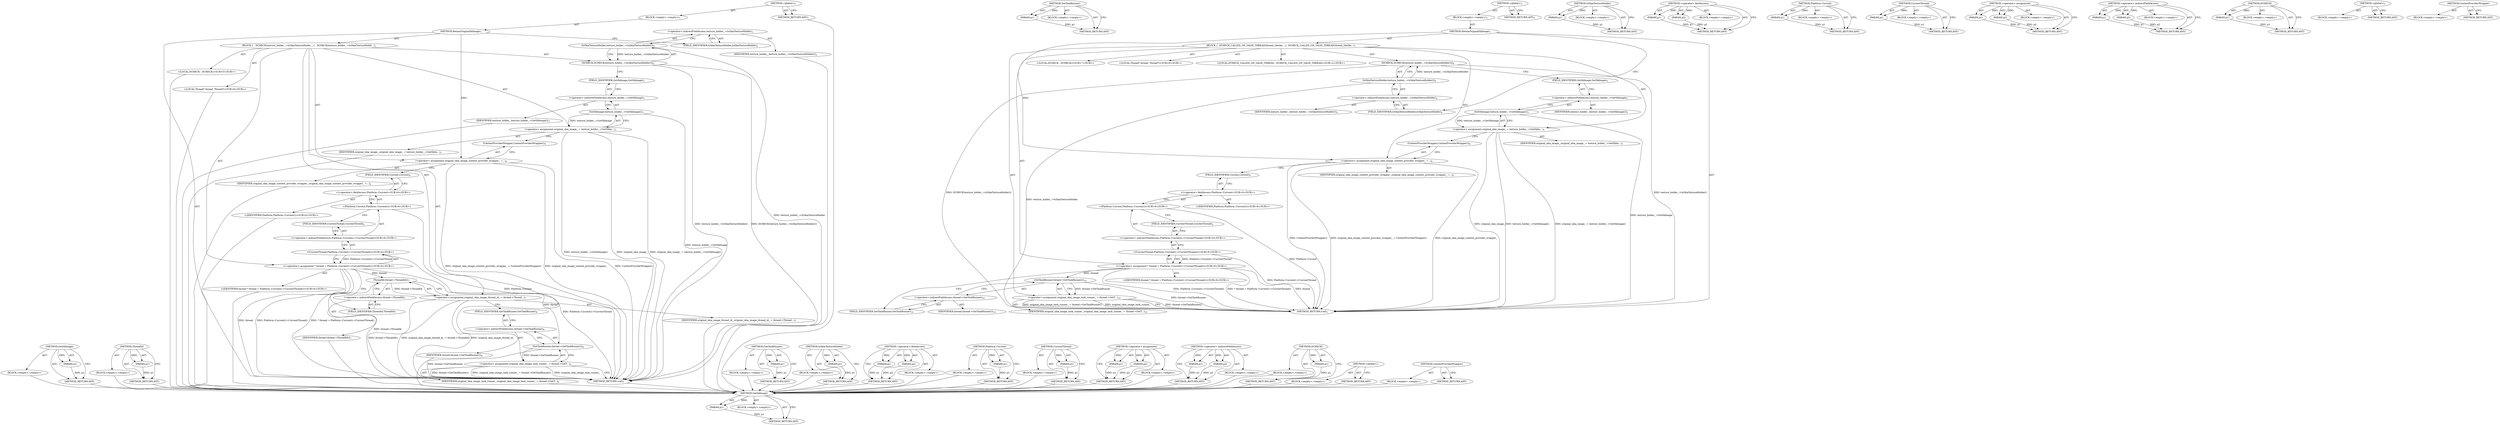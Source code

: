 digraph "ContextProviderWrapper" {
vulnerable_84 [label=<(METHOD,GetSkImage)>];
vulnerable_85 [label=<(PARAM,p1)>];
vulnerable_86 [label=<(BLOCK,&lt;empty&gt;,&lt;empty&gt;)>];
vulnerable_87 [label=<(METHOD_RETURN,ANY)>];
vulnerable_104 [label=<(METHOD,ThreadId)>];
vulnerable_105 [label=<(PARAM,p1)>];
vulnerable_106 [label=<(BLOCK,&lt;empty&gt;,&lt;empty&gt;)>];
vulnerable_107 [label=<(METHOD_RETURN,ANY)>];
vulnerable_6 [label=<(METHOD,&lt;global&gt;)<SUB>1</SUB>>];
vulnerable_7 [label=<(BLOCK,&lt;empty&gt;,&lt;empty&gt;)<SUB>1</SUB>>];
vulnerable_8 [label=<(METHOD,RetainOriginalSkImage)<SUB>1</SUB>>];
vulnerable_9 [label=<(BLOCK,{
   DCHECK(texture_holder_-&gt;IsSkiaTextureHolde...,{
   DCHECK(texture_holder_-&gt;IsSkiaTextureHolde...)<SUB>1</SUB>>];
vulnerable_10 [label=<(DCHECK,DCHECK(texture_holder_-&gt;IsSkiaTextureHolder()))<SUB>2</SUB>>];
vulnerable_11 [label=<(IsSkiaTextureHolder,texture_holder_-&gt;IsSkiaTextureHolder())<SUB>2</SUB>>];
vulnerable_12 [label=<(&lt;operator&gt;.indirectFieldAccess,texture_holder_-&gt;IsSkiaTextureHolder)<SUB>2</SUB>>];
vulnerable_13 [label=<(IDENTIFIER,texture_holder_,texture_holder_-&gt;IsSkiaTextureHolder())<SUB>2</SUB>>];
vulnerable_14 [label=<(FIELD_IDENTIFIER,IsSkiaTextureHolder,IsSkiaTextureHolder)<SUB>2</SUB>>];
vulnerable_15 [label=<(&lt;operator&gt;.assignment,original_skia_image_ = texture_holder_-&gt;GetSkIm...)<SUB>3</SUB>>];
vulnerable_16 [label=<(IDENTIFIER,original_skia_image_,original_skia_image_ = texture_holder_-&gt;GetSkIm...)<SUB>3</SUB>>];
vulnerable_17 [label=<(GetSkImage,texture_holder_-&gt;GetSkImage())<SUB>3</SUB>>];
vulnerable_18 [label=<(&lt;operator&gt;.indirectFieldAccess,texture_holder_-&gt;GetSkImage)<SUB>3</SUB>>];
vulnerable_19 [label=<(IDENTIFIER,texture_holder_,texture_holder_-&gt;GetSkImage())<SUB>3</SUB>>];
vulnerable_20 [label=<(FIELD_IDENTIFIER,GetSkImage,GetSkImage)<SUB>3</SUB>>];
vulnerable_21 [label=<(&lt;operator&gt;.assignment,original_skia_image_context_provider_wrapper_ =...)<SUB>4</SUB>>];
vulnerable_22 [label=<(IDENTIFIER,original_skia_image_context_provider_wrapper_,original_skia_image_context_provider_wrapper_ =...)<SUB>4</SUB>>];
vulnerable_23 [label=<(ContextProviderWrapper,ContextProviderWrapper())<SUB>4</SUB>>];
vulnerable_24 [label="<(LOCAL,DCHECK : DCHECK)<SUB>5</SUB>>"];
vulnerable_25 [label="<(LOCAL,Thread* thread: Thread*)<SUB>6</SUB>>"];
vulnerable_26 [label="<(&lt;operator&gt;.assignment,* thread = Platform::Current()-&gt;CurrentThread())<SUB>6</SUB>>"];
vulnerable_27 [label="<(IDENTIFIER,thread,* thread = Platform::Current()-&gt;CurrentThread())<SUB>6</SUB>>"];
vulnerable_28 [label="<(CurrentThread,Platform::Current()-&gt;CurrentThread())<SUB>6</SUB>>"];
vulnerable_29 [label="<(&lt;operator&gt;.indirectFieldAccess,Platform::Current()-&gt;CurrentThread)<SUB>6</SUB>>"];
vulnerable_30 [label="<(Platform.Current,Platform::Current())<SUB>6</SUB>>"];
vulnerable_31 [label="<(&lt;operator&gt;.fieldAccess,Platform::Current)<SUB>6</SUB>>"];
vulnerable_32 [label="<(IDENTIFIER,Platform,Platform::Current())<SUB>6</SUB>>"];
vulnerable_33 [label=<(FIELD_IDENTIFIER,Current,Current)<SUB>6</SUB>>];
vulnerable_34 [label=<(FIELD_IDENTIFIER,CurrentThread,CurrentThread)<SUB>6</SUB>>];
vulnerable_35 [label=<(&lt;operator&gt;.assignment,original_skia_image_thread_id_ = thread-&gt;Thread...)<SUB>7</SUB>>];
vulnerable_36 [label=<(IDENTIFIER,original_skia_image_thread_id_,original_skia_image_thread_id_ = thread-&gt;Thread...)<SUB>7</SUB>>];
vulnerable_37 [label=<(ThreadId,thread-&gt;ThreadId())<SUB>7</SUB>>];
vulnerable_38 [label=<(&lt;operator&gt;.indirectFieldAccess,thread-&gt;ThreadId)<SUB>7</SUB>>];
vulnerable_39 [label=<(IDENTIFIER,thread,thread-&gt;ThreadId())<SUB>7</SUB>>];
vulnerable_40 [label=<(FIELD_IDENTIFIER,ThreadId,ThreadId)<SUB>7</SUB>>];
vulnerable_41 [label=<(&lt;operator&gt;.assignment,original_skia_image_task_runner_ = thread-&gt;GetT...)<SUB>8</SUB>>];
vulnerable_42 [label=<(IDENTIFIER,original_skia_image_task_runner_,original_skia_image_task_runner_ = thread-&gt;GetT...)<SUB>8</SUB>>];
vulnerable_43 [label=<(GetTaskRunner,thread-&gt;GetTaskRunner())<SUB>8</SUB>>];
vulnerable_44 [label=<(&lt;operator&gt;.indirectFieldAccess,thread-&gt;GetTaskRunner)<SUB>8</SUB>>];
vulnerable_45 [label=<(IDENTIFIER,thread,thread-&gt;GetTaskRunner())<SUB>8</SUB>>];
vulnerable_46 [label=<(FIELD_IDENTIFIER,GetTaskRunner,GetTaskRunner)<SUB>8</SUB>>];
vulnerable_47 [label=<(METHOD_RETURN,void)<SUB>1</SUB>>];
vulnerable_49 [label=<(METHOD_RETURN,ANY)<SUB>1</SUB>>];
vulnerable_108 [label=<(METHOD,GetTaskRunner)>];
vulnerable_109 [label=<(PARAM,p1)>];
vulnerable_110 [label=<(BLOCK,&lt;empty&gt;,&lt;empty&gt;)>];
vulnerable_111 [label=<(METHOD_RETURN,ANY)>];
vulnerable_70 [label=<(METHOD,IsSkiaTextureHolder)>];
vulnerable_71 [label=<(PARAM,p1)>];
vulnerable_72 [label=<(BLOCK,&lt;empty&gt;,&lt;empty&gt;)>];
vulnerable_73 [label=<(METHOD_RETURN,ANY)>];
vulnerable_99 [label=<(METHOD,&lt;operator&gt;.fieldAccess)>];
vulnerable_100 [label=<(PARAM,p1)>];
vulnerable_101 [label=<(PARAM,p2)>];
vulnerable_102 [label=<(BLOCK,&lt;empty&gt;,&lt;empty&gt;)>];
vulnerable_103 [label=<(METHOD_RETURN,ANY)>];
vulnerable_95 [label=<(METHOD,Platform.Current)>];
vulnerable_96 [label=<(PARAM,p1)>];
vulnerable_97 [label=<(BLOCK,&lt;empty&gt;,&lt;empty&gt;)>];
vulnerable_98 [label=<(METHOD_RETURN,ANY)>];
vulnerable_91 [label=<(METHOD,CurrentThread)>];
vulnerable_92 [label=<(PARAM,p1)>];
vulnerable_93 [label=<(BLOCK,&lt;empty&gt;,&lt;empty&gt;)>];
vulnerable_94 [label=<(METHOD_RETURN,ANY)>];
vulnerable_79 [label=<(METHOD,&lt;operator&gt;.assignment)>];
vulnerable_80 [label=<(PARAM,p1)>];
vulnerable_81 [label=<(PARAM,p2)>];
vulnerable_82 [label=<(BLOCK,&lt;empty&gt;,&lt;empty&gt;)>];
vulnerable_83 [label=<(METHOD_RETURN,ANY)>];
vulnerable_74 [label=<(METHOD,&lt;operator&gt;.indirectFieldAccess)>];
vulnerable_75 [label=<(PARAM,p1)>];
vulnerable_76 [label=<(PARAM,p2)>];
vulnerable_77 [label=<(BLOCK,&lt;empty&gt;,&lt;empty&gt;)>];
vulnerable_78 [label=<(METHOD_RETURN,ANY)>];
vulnerable_66 [label=<(METHOD,DCHECK)>];
vulnerable_67 [label=<(PARAM,p1)>];
vulnerable_68 [label=<(BLOCK,&lt;empty&gt;,&lt;empty&gt;)>];
vulnerable_69 [label=<(METHOD_RETURN,ANY)>];
vulnerable_60 [label=<(METHOD,&lt;global&gt;)<SUB>1</SUB>>];
vulnerable_61 [label=<(BLOCK,&lt;empty&gt;,&lt;empty&gt;)>];
vulnerable_62 [label=<(METHOD_RETURN,ANY)>];
vulnerable_88 [label=<(METHOD,ContextProviderWrapper)>];
vulnerable_89 [label=<(BLOCK,&lt;empty&gt;,&lt;empty&gt;)>];
vulnerable_90 [label=<(METHOD_RETURN,ANY)>];
fixed_81 [label=<(METHOD,GetSkImage)>];
fixed_82 [label=<(PARAM,p1)>];
fixed_83 [label=<(BLOCK,&lt;empty&gt;,&lt;empty&gt;)>];
fixed_84 [label=<(METHOD_RETURN,ANY)>];
fixed_101 [label=<(METHOD,GetTaskRunner)>];
fixed_102 [label=<(PARAM,p1)>];
fixed_103 [label=<(BLOCK,&lt;empty&gt;,&lt;empty&gt;)>];
fixed_104 [label=<(METHOD_RETURN,ANY)>];
fixed_6 [label=<(METHOD,&lt;global&gt;)<SUB>1</SUB>>];
fixed_7 [label=<(BLOCK,&lt;empty&gt;,&lt;empty&gt;)<SUB>1</SUB>>];
fixed_8 [label=<(METHOD,RetainOriginalSkImage)<SUB>1</SUB>>];
fixed_9 [label=<(BLOCK,{
  DCHECK_CALLED_ON_VALID_THREAD(thread_checke...,{
  DCHECK_CALLED_ON_VALID_THREAD(thread_checke...)<SUB>1</SUB>>];
fixed_10 [label="<(LOCAL,DCHECK_CALLED_ON_VALID_THREAD : DCHECK_CALLED_ON_VALID_THREAD)<SUB>2</SUB>>"];
fixed_11 [label=<(DCHECK,DCHECK(texture_holder_-&gt;IsSkiaTextureHolder()))<SUB>4</SUB>>];
fixed_12 [label=<(IsSkiaTextureHolder,texture_holder_-&gt;IsSkiaTextureHolder())<SUB>4</SUB>>];
fixed_13 [label=<(&lt;operator&gt;.indirectFieldAccess,texture_holder_-&gt;IsSkiaTextureHolder)<SUB>4</SUB>>];
fixed_14 [label=<(IDENTIFIER,texture_holder_,texture_holder_-&gt;IsSkiaTextureHolder())<SUB>4</SUB>>];
fixed_15 [label=<(FIELD_IDENTIFIER,IsSkiaTextureHolder,IsSkiaTextureHolder)<SUB>4</SUB>>];
fixed_16 [label=<(&lt;operator&gt;.assignment,original_skia_image_ = texture_holder_-&gt;GetSkIm...)<SUB>5</SUB>>];
fixed_17 [label=<(IDENTIFIER,original_skia_image_,original_skia_image_ = texture_holder_-&gt;GetSkIm...)<SUB>5</SUB>>];
fixed_18 [label=<(GetSkImage,texture_holder_-&gt;GetSkImage())<SUB>5</SUB>>];
fixed_19 [label=<(&lt;operator&gt;.indirectFieldAccess,texture_holder_-&gt;GetSkImage)<SUB>5</SUB>>];
fixed_20 [label=<(IDENTIFIER,texture_holder_,texture_holder_-&gt;GetSkImage())<SUB>5</SUB>>];
fixed_21 [label=<(FIELD_IDENTIFIER,GetSkImage,GetSkImage)<SUB>5</SUB>>];
fixed_22 [label=<(&lt;operator&gt;.assignment,original_skia_image_context_provider_wrapper_ =...)<SUB>6</SUB>>];
fixed_23 [label=<(IDENTIFIER,original_skia_image_context_provider_wrapper_,original_skia_image_context_provider_wrapper_ =...)<SUB>6</SUB>>];
fixed_24 [label=<(ContextProviderWrapper,ContextProviderWrapper())<SUB>6</SUB>>];
fixed_25 [label="<(LOCAL,DCHECK : DCHECK)<SUB>7</SUB>>"];
fixed_26 [label="<(LOCAL,Thread* thread: Thread*)<SUB>9</SUB>>"];
fixed_27 [label="<(&lt;operator&gt;.assignment,* thread = Platform::Current()-&gt;CurrentThread())<SUB>9</SUB>>"];
fixed_28 [label="<(IDENTIFIER,thread,* thread = Platform::Current()-&gt;CurrentThread())<SUB>9</SUB>>"];
fixed_29 [label="<(CurrentThread,Platform::Current()-&gt;CurrentThread())<SUB>9</SUB>>"];
fixed_30 [label="<(&lt;operator&gt;.indirectFieldAccess,Platform::Current()-&gt;CurrentThread)<SUB>9</SUB>>"];
fixed_31 [label="<(Platform.Current,Platform::Current())<SUB>9</SUB>>"];
fixed_32 [label="<(&lt;operator&gt;.fieldAccess,Platform::Current)<SUB>9</SUB>>"];
fixed_33 [label="<(IDENTIFIER,Platform,Platform::Current())<SUB>9</SUB>>"];
fixed_34 [label=<(FIELD_IDENTIFIER,Current,Current)<SUB>9</SUB>>];
fixed_35 [label=<(FIELD_IDENTIFIER,CurrentThread,CurrentThread)<SUB>9</SUB>>];
fixed_36 [label=<(&lt;operator&gt;.assignment,original_skia_image_task_runner_ = thread-&gt;GetT...)<SUB>10</SUB>>];
fixed_37 [label=<(IDENTIFIER,original_skia_image_task_runner_,original_skia_image_task_runner_ = thread-&gt;GetT...)<SUB>10</SUB>>];
fixed_38 [label=<(GetTaskRunner,thread-&gt;GetTaskRunner())<SUB>10</SUB>>];
fixed_39 [label=<(&lt;operator&gt;.indirectFieldAccess,thread-&gt;GetTaskRunner)<SUB>10</SUB>>];
fixed_40 [label=<(IDENTIFIER,thread,thread-&gt;GetTaskRunner())<SUB>10</SUB>>];
fixed_41 [label=<(FIELD_IDENTIFIER,GetTaskRunner,GetTaskRunner)<SUB>10</SUB>>];
fixed_42 [label=<(METHOD_RETURN,void)<SUB>1</SUB>>];
fixed_44 [label=<(METHOD_RETURN,ANY)<SUB>1</SUB>>];
fixed_67 [label=<(METHOD,IsSkiaTextureHolder)>];
fixed_68 [label=<(PARAM,p1)>];
fixed_69 [label=<(BLOCK,&lt;empty&gt;,&lt;empty&gt;)>];
fixed_70 [label=<(METHOD_RETURN,ANY)>];
fixed_96 [label=<(METHOD,&lt;operator&gt;.fieldAccess)>];
fixed_97 [label=<(PARAM,p1)>];
fixed_98 [label=<(PARAM,p2)>];
fixed_99 [label=<(BLOCK,&lt;empty&gt;,&lt;empty&gt;)>];
fixed_100 [label=<(METHOD_RETURN,ANY)>];
fixed_92 [label=<(METHOD,Platform.Current)>];
fixed_93 [label=<(PARAM,p1)>];
fixed_94 [label=<(BLOCK,&lt;empty&gt;,&lt;empty&gt;)>];
fixed_95 [label=<(METHOD_RETURN,ANY)>];
fixed_88 [label=<(METHOD,CurrentThread)>];
fixed_89 [label=<(PARAM,p1)>];
fixed_90 [label=<(BLOCK,&lt;empty&gt;,&lt;empty&gt;)>];
fixed_91 [label=<(METHOD_RETURN,ANY)>];
fixed_76 [label=<(METHOD,&lt;operator&gt;.assignment)>];
fixed_77 [label=<(PARAM,p1)>];
fixed_78 [label=<(PARAM,p2)>];
fixed_79 [label=<(BLOCK,&lt;empty&gt;,&lt;empty&gt;)>];
fixed_80 [label=<(METHOD_RETURN,ANY)>];
fixed_71 [label=<(METHOD,&lt;operator&gt;.indirectFieldAccess)>];
fixed_72 [label=<(PARAM,p1)>];
fixed_73 [label=<(PARAM,p2)>];
fixed_74 [label=<(BLOCK,&lt;empty&gt;,&lt;empty&gt;)>];
fixed_75 [label=<(METHOD_RETURN,ANY)>];
fixed_63 [label=<(METHOD,DCHECK)>];
fixed_64 [label=<(PARAM,p1)>];
fixed_65 [label=<(BLOCK,&lt;empty&gt;,&lt;empty&gt;)>];
fixed_66 [label=<(METHOD_RETURN,ANY)>];
fixed_57 [label=<(METHOD,&lt;global&gt;)<SUB>1</SUB>>];
fixed_58 [label=<(BLOCK,&lt;empty&gt;,&lt;empty&gt;)>];
fixed_59 [label=<(METHOD_RETURN,ANY)>];
fixed_85 [label=<(METHOD,ContextProviderWrapper)>];
fixed_86 [label=<(BLOCK,&lt;empty&gt;,&lt;empty&gt;)>];
fixed_87 [label=<(METHOD_RETURN,ANY)>];
vulnerable_84 -> vulnerable_85  [key=0, label="AST: "];
vulnerable_84 -> vulnerable_85  [key=1, label="DDG: "];
vulnerable_84 -> vulnerable_86  [key=0, label="AST: "];
vulnerable_84 -> vulnerable_87  [key=0, label="AST: "];
vulnerable_84 -> vulnerable_87  [key=1, label="CFG: "];
vulnerable_85 -> vulnerable_87  [key=0, label="DDG: p1"];
vulnerable_86 -> fixed_81  [key=0];
vulnerable_87 -> fixed_81  [key=0];
vulnerable_104 -> vulnerable_105  [key=0, label="AST: "];
vulnerable_104 -> vulnerable_105  [key=1, label="DDG: "];
vulnerable_104 -> vulnerable_106  [key=0, label="AST: "];
vulnerable_104 -> vulnerable_107  [key=0, label="AST: "];
vulnerable_104 -> vulnerable_107  [key=1, label="CFG: "];
vulnerable_105 -> vulnerable_107  [key=0, label="DDG: p1"];
vulnerable_106 -> fixed_81  [key=0];
vulnerable_107 -> fixed_81  [key=0];
vulnerable_6 -> vulnerable_7  [key=0, label="AST: "];
vulnerable_6 -> vulnerable_49  [key=0, label="AST: "];
vulnerable_6 -> vulnerable_49  [key=1, label="CFG: "];
vulnerable_7 -> vulnerable_8  [key=0, label="AST: "];
vulnerable_8 -> vulnerable_9  [key=0, label="AST: "];
vulnerable_8 -> vulnerable_47  [key=0, label="AST: "];
vulnerable_8 -> vulnerable_14  [key=0, label="CFG: "];
vulnerable_8 -> vulnerable_21  [key=0, label="DDG: "];
vulnerable_9 -> vulnerable_10  [key=0, label="AST: "];
vulnerable_9 -> vulnerable_15  [key=0, label="AST: "];
vulnerable_9 -> vulnerable_21  [key=0, label="AST: "];
vulnerable_9 -> vulnerable_24  [key=0, label="AST: "];
vulnerable_9 -> vulnerable_25  [key=0, label="AST: "];
vulnerable_9 -> vulnerable_26  [key=0, label="AST: "];
vulnerable_9 -> vulnerable_35  [key=0, label="AST: "];
vulnerable_9 -> vulnerable_41  [key=0, label="AST: "];
vulnerable_10 -> vulnerable_11  [key=0, label="AST: "];
vulnerable_10 -> vulnerable_20  [key=0, label="CFG: "];
vulnerable_10 -> vulnerable_47  [key=0, label="DDG: texture_holder_-&gt;IsSkiaTextureHolder()"];
vulnerable_10 -> vulnerable_47  [key=1, label="DDG: DCHECK(texture_holder_-&gt;IsSkiaTextureHolder())"];
vulnerable_11 -> vulnerable_12  [key=0, label="AST: "];
vulnerable_11 -> vulnerable_10  [key=0, label="CFG: "];
vulnerable_11 -> vulnerable_10  [key=1, label="DDG: texture_holder_-&gt;IsSkiaTextureHolder"];
vulnerable_11 -> vulnerable_47  [key=0, label="DDG: texture_holder_-&gt;IsSkiaTextureHolder"];
vulnerable_12 -> vulnerable_13  [key=0, label="AST: "];
vulnerable_12 -> vulnerable_14  [key=0, label="AST: "];
vulnerable_12 -> vulnerable_11  [key=0, label="CFG: "];
vulnerable_13 -> fixed_81  [key=0];
vulnerable_14 -> vulnerable_12  [key=0, label="CFG: "];
vulnerable_15 -> vulnerable_16  [key=0, label="AST: "];
vulnerable_15 -> vulnerable_17  [key=0, label="AST: "];
vulnerable_15 -> vulnerable_23  [key=0, label="CFG: "];
vulnerable_15 -> vulnerable_47  [key=0, label="DDG: texture_holder_-&gt;GetSkImage()"];
vulnerable_15 -> vulnerable_47  [key=1, label="DDG: original_skia_image_ = texture_holder_-&gt;GetSkImage()"];
vulnerable_15 -> vulnerable_47  [key=2, label="DDG: original_skia_image_"];
vulnerable_16 -> fixed_81  [key=0];
vulnerable_17 -> vulnerable_18  [key=0, label="AST: "];
vulnerable_17 -> vulnerable_15  [key=0, label="CFG: "];
vulnerable_17 -> vulnerable_15  [key=1, label="DDG: texture_holder_-&gt;GetSkImage"];
vulnerable_17 -> vulnerable_47  [key=0, label="DDG: texture_holder_-&gt;GetSkImage"];
vulnerable_18 -> vulnerable_19  [key=0, label="AST: "];
vulnerable_18 -> vulnerable_20  [key=0, label="AST: "];
vulnerable_18 -> vulnerable_17  [key=0, label="CFG: "];
vulnerable_19 -> fixed_81  [key=0];
vulnerable_20 -> vulnerable_18  [key=0, label="CFG: "];
vulnerable_21 -> vulnerable_22  [key=0, label="AST: "];
vulnerable_21 -> vulnerable_23  [key=0, label="AST: "];
vulnerable_21 -> vulnerable_33  [key=0, label="CFG: "];
vulnerable_21 -> vulnerable_47  [key=0, label="DDG: ContextProviderWrapper()"];
vulnerable_21 -> vulnerable_47  [key=1, label="DDG: original_skia_image_context_provider_wrapper_ = ContextProviderWrapper()"];
vulnerable_21 -> vulnerable_47  [key=2, label="DDG: original_skia_image_context_provider_wrapper_"];
vulnerable_22 -> fixed_81  [key=0];
vulnerable_23 -> vulnerable_21  [key=0, label="CFG: "];
vulnerable_24 -> fixed_81  [key=0];
vulnerable_25 -> fixed_81  [key=0];
vulnerable_26 -> vulnerable_27  [key=0, label="AST: "];
vulnerable_26 -> vulnerable_28  [key=0, label="AST: "];
vulnerable_26 -> vulnerable_40  [key=0, label="CFG: "];
vulnerable_26 -> vulnerable_47  [key=0, label="DDG: thread"];
vulnerable_26 -> vulnerable_47  [key=1, label="DDG: Platform::Current()-&gt;CurrentThread()"];
vulnerable_26 -> vulnerable_47  [key=2, label="DDG: * thread = Platform::Current()-&gt;CurrentThread()"];
vulnerable_26 -> vulnerable_37  [key=0, label="DDG: thread"];
vulnerable_26 -> vulnerable_43  [key=0, label="DDG: thread"];
vulnerable_27 -> fixed_81  [key=0];
vulnerable_28 -> vulnerable_29  [key=0, label="AST: "];
vulnerable_28 -> vulnerable_26  [key=0, label="CFG: "];
vulnerable_28 -> vulnerable_26  [key=1, label="DDG: Platform::Current()-&gt;CurrentThread"];
vulnerable_28 -> vulnerable_47  [key=0, label="DDG: Platform::Current()-&gt;CurrentThread"];
vulnerable_29 -> vulnerable_30  [key=0, label="AST: "];
vulnerable_29 -> vulnerable_34  [key=0, label="AST: "];
vulnerable_29 -> vulnerable_28  [key=0, label="CFG: "];
vulnerable_30 -> vulnerable_31  [key=0, label="AST: "];
vulnerable_30 -> vulnerable_34  [key=0, label="CFG: "];
vulnerable_30 -> vulnerable_47  [key=0, label="DDG: Platform::Current"];
vulnerable_31 -> vulnerable_32  [key=0, label="AST: "];
vulnerable_31 -> vulnerable_33  [key=0, label="AST: "];
vulnerable_31 -> vulnerable_30  [key=0, label="CFG: "];
vulnerable_32 -> fixed_81  [key=0];
vulnerable_33 -> vulnerable_31  [key=0, label="CFG: "];
vulnerable_34 -> vulnerable_29  [key=0, label="CFG: "];
vulnerable_35 -> vulnerable_36  [key=0, label="AST: "];
vulnerable_35 -> vulnerable_37  [key=0, label="AST: "];
vulnerable_35 -> vulnerable_46  [key=0, label="CFG: "];
vulnerable_35 -> vulnerable_47  [key=0, label="DDG: thread-&gt;ThreadId()"];
vulnerable_35 -> vulnerable_47  [key=1, label="DDG: original_skia_image_thread_id_ = thread-&gt;ThreadId()"];
vulnerable_35 -> vulnerable_47  [key=2, label="DDG: original_skia_image_thread_id_"];
vulnerable_36 -> fixed_81  [key=0];
vulnerable_37 -> vulnerable_38  [key=0, label="AST: "];
vulnerable_37 -> vulnerable_35  [key=0, label="CFG: "];
vulnerable_37 -> vulnerable_35  [key=1, label="DDG: thread-&gt;ThreadId"];
vulnerable_37 -> vulnerable_47  [key=0, label="DDG: thread-&gt;ThreadId"];
vulnerable_38 -> vulnerable_39  [key=0, label="AST: "];
vulnerable_38 -> vulnerable_40  [key=0, label="AST: "];
vulnerable_38 -> vulnerable_37  [key=0, label="CFG: "];
vulnerable_39 -> fixed_81  [key=0];
vulnerable_40 -> vulnerable_38  [key=0, label="CFG: "];
vulnerable_41 -> vulnerable_42  [key=0, label="AST: "];
vulnerable_41 -> vulnerable_43  [key=0, label="AST: "];
vulnerable_41 -> vulnerable_47  [key=0, label="CFG: "];
vulnerable_41 -> vulnerable_47  [key=1, label="DDG: thread-&gt;GetTaskRunner()"];
vulnerable_41 -> vulnerable_47  [key=2, label="DDG: original_skia_image_task_runner_ = thread-&gt;GetTaskRunner()"];
vulnerable_41 -> vulnerable_47  [key=3, label="DDG: original_skia_image_task_runner_"];
vulnerable_42 -> fixed_81  [key=0];
vulnerable_43 -> vulnerable_44  [key=0, label="AST: "];
vulnerable_43 -> vulnerable_41  [key=0, label="CFG: "];
vulnerable_43 -> vulnerable_41  [key=1, label="DDG: thread-&gt;GetTaskRunner"];
vulnerable_43 -> vulnerable_47  [key=0, label="DDG: thread-&gt;GetTaskRunner"];
vulnerable_44 -> vulnerable_45  [key=0, label="AST: "];
vulnerable_44 -> vulnerable_46  [key=0, label="AST: "];
vulnerable_44 -> vulnerable_43  [key=0, label="CFG: "];
vulnerable_45 -> fixed_81  [key=0];
vulnerable_46 -> vulnerable_44  [key=0, label="CFG: "];
vulnerable_47 -> fixed_81  [key=0];
vulnerable_49 -> fixed_81  [key=0];
vulnerable_108 -> vulnerable_109  [key=0, label="AST: "];
vulnerable_108 -> vulnerable_109  [key=1, label="DDG: "];
vulnerable_108 -> vulnerable_110  [key=0, label="AST: "];
vulnerable_108 -> vulnerable_111  [key=0, label="AST: "];
vulnerable_108 -> vulnerable_111  [key=1, label="CFG: "];
vulnerable_109 -> vulnerable_111  [key=0, label="DDG: p1"];
vulnerable_110 -> fixed_81  [key=0];
vulnerable_111 -> fixed_81  [key=0];
vulnerable_70 -> vulnerable_71  [key=0, label="AST: "];
vulnerable_70 -> vulnerable_71  [key=1, label="DDG: "];
vulnerable_70 -> vulnerable_72  [key=0, label="AST: "];
vulnerable_70 -> vulnerable_73  [key=0, label="AST: "];
vulnerable_70 -> vulnerable_73  [key=1, label="CFG: "];
vulnerable_71 -> vulnerable_73  [key=0, label="DDG: p1"];
vulnerable_72 -> fixed_81  [key=0];
vulnerable_73 -> fixed_81  [key=0];
vulnerable_99 -> vulnerable_100  [key=0, label="AST: "];
vulnerable_99 -> vulnerable_100  [key=1, label="DDG: "];
vulnerable_99 -> vulnerable_102  [key=0, label="AST: "];
vulnerable_99 -> vulnerable_101  [key=0, label="AST: "];
vulnerable_99 -> vulnerable_101  [key=1, label="DDG: "];
vulnerable_99 -> vulnerable_103  [key=0, label="AST: "];
vulnerable_99 -> vulnerable_103  [key=1, label="CFG: "];
vulnerable_100 -> vulnerable_103  [key=0, label="DDG: p1"];
vulnerable_101 -> vulnerable_103  [key=0, label="DDG: p2"];
vulnerable_102 -> fixed_81  [key=0];
vulnerable_103 -> fixed_81  [key=0];
vulnerable_95 -> vulnerable_96  [key=0, label="AST: "];
vulnerable_95 -> vulnerable_96  [key=1, label="DDG: "];
vulnerable_95 -> vulnerable_97  [key=0, label="AST: "];
vulnerable_95 -> vulnerable_98  [key=0, label="AST: "];
vulnerable_95 -> vulnerable_98  [key=1, label="CFG: "];
vulnerable_96 -> vulnerable_98  [key=0, label="DDG: p1"];
vulnerable_97 -> fixed_81  [key=0];
vulnerable_98 -> fixed_81  [key=0];
vulnerable_91 -> vulnerable_92  [key=0, label="AST: "];
vulnerable_91 -> vulnerable_92  [key=1, label="DDG: "];
vulnerable_91 -> vulnerable_93  [key=0, label="AST: "];
vulnerable_91 -> vulnerable_94  [key=0, label="AST: "];
vulnerable_91 -> vulnerable_94  [key=1, label="CFG: "];
vulnerable_92 -> vulnerable_94  [key=0, label="DDG: p1"];
vulnerable_93 -> fixed_81  [key=0];
vulnerable_94 -> fixed_81  [key=0];
vulnerable_79 -> vulnerable_80  [key=0, label="AST: "];
vulnerable_79 -> vulnerable_80  [key=1, label="DDG: "];
vulnerable_79 -> vulnerable_82  [key=0, label="AST: "];
vulnerable_79 -> vulnerable_81  [key=0, label="AST: "];
vulnerable_79 -> vulnerable_81  [key=1, label="DDG: "];
vulnerable_79 -> vulnerable_83  [key=0, label="AST: "];
vulnerable_79 -> vulnerable_83  [key=1, label="CFG: "];
vulnerable_80 -> vulnerable_83  [key=0, label="DDG: p1"];
vulnerable_81 -> vulnerable_83  [key=0, label="DDG: p2"];
vulnerable_82 -> fixed_81  [key=0];
vulnerable_83 -> fixed_81  [key=0];
vulnerable_74 -> vulnerable_75  [key=0, label="AST: "];
vulnerable_74 -> vulnerable_75  [key=1, label="DDG: "];
vulnerable_74 -> vulnerable_77  [key=0, label="AST: "];
vulnerable_74 -> vulnerable_76  [key=0, label="AST: "];
vulnerable_74 -> vulnerable_76  [key=1, label="DDG: "];
vulnerable_74 -> vulnerable_78  [key=0, label="AST: "];
vulnerable_74 -> vulnerable_78  [key=1, label="CFG: "];
vulnerable_75 -> vulnerable_78  [key=0, label="DDG: p1"];
vulnerable_76 -> vulnerable_78  [key=0, label="DDG: p2"];
vulnerable_77 -> fixed_81  [key=0];
vulnerable_78 -> fixed_81  [key=0];
vulnerable_66 -> vulnerable_67  [key=0, label="AST: "];
vulnerable_66 -> vulnerable_67  [key=1, label="DDG: "];
vulnerable_66 -> vulnerable_68  [key=0, label="AST: "];
vulnerable_66 -> vulnerable_69  [key=0, label="AST: "];
vulnerable_66 -> vulnerable_69  [key=1, label="CFG: "];
vulnerable_67 -> vulnerable_69  [key=0, label="DDG: p1"];
vulnerable_68 -> fixed_81  [key=0];
vulnerable_69 -> fixed_81  [key=0];
vulnerable_60 -> vulnerable_61  [key=0, label="AST: "];
vulnerable_60 -> vulnerable_62  [key=0, label="AST: "];
vulnerable_60 -> vulnerable_62  [key=1, label="CFG: "];
vulnerable_61 -> fixed_81  [key=0];
vulnerable_62 -> fixed_81  [key=0];
vulnerable_88 -> vulnerable_89  [key=0, label="AST: "];
vulnerable_88 -> vulnerable_90  [key=0, label="AST: "];
vulnerable_88 -> vulnerable_90  [key=1, label="CFG: "];
vulnerable_89 -> fixed_81  [key=0];
vulnerable_90 -> fixed_81  [key=0];
fixed_81 -> fixed_82  [key=0, label="AST: "];
fixed_81 -> fixed_82  [key=1, label="DDG: "];
fixed_81 -> fixed_83  [key=0, label="AST: "];
fixed_81 -> fixed_84  [key=0, label="AST: "];
fixed_81 -> fixed_84  [key=1, label="CFG: "];
fixed_82 -> fixed_84  [key=0, label="DDG: p1"];
fixed_101 -> fixed_102  [key=0, label="AST: "];
fixed_101 -> fixed_102  [key=1, label="DDG: "];
fixed_101 -> fixed_103  [key=0, label="AST: "];
fixed_101 -> fixed_104  [key=0, label="AST: "];
fixed_101 -> fixed_104  [key=1, label="CFG: "];
fixed_102 -> fixed_104  [key=0, label="DDG: p1"];
fixed_6 -> fixed_7  [key=0, label="AST: "];
fixed_6 -> fixed_44  [key=0, label="AST: "];
fixed_6 -> fixed_44  [key=1, label="CFG: "];
fixed_7 -> fixed_8  [key=0, label="AST: "];
fixed_8 -> fixed_9  [key=0, label="AST: "];
fixed_8 -> fixed_42  [key=0, label="AST: "];
fixed_8 -> fixed_15  [key=0, label="CFG: "];
fixed_8 -> fixed_22  [key=0, label="DDG: "];
fixed_9 -> fixed_10  [key=0, label="AST: "];
fixed_9 -> fixed_11  [key=0, label="AST: "];
fixed_9 -> fixed_16  [key=0, label="AST: "];
fixed_9 -> fixed_22  [key=0, label="AST: "];
fixed_9 -> fixed_25  [key=0, label="AST: "];
fixed_9 -> fixed_26  [key=0, label="AST: "];
fixed_9 -> fixed_27  [key=0, label="AST: "];
fixed_9 -> fixed_36  [key=0, label="AST: "];
fixed_11 -> fixed_12  [key=0, label="AST: "];
fixed_11 -> fixed_21  [key=0, label="CFG: "];
fixed_11 -> fixed_42  [key=0, label="DDG: texture_holder_-&gt;IsSkiaTextureHolder()"];
fixed_11 -> fixed_42  [key=1, label="DDG: DCHECK(texture_holder_-&gt;IsSkiaTextureHolder())"];
fixed_12 -> fixed_13  [key=0, label="AST: "];
fixed_12 -> fixed_11  [key=0, label="CFG: "];
fixed_12 -> fixed_11  [key=1, label="DDG: texture_holder_-&gt;IsSkiaTextureHolder"];
fixed_12 -> fixed_42  [key=0, label="DDG: texture_holder_-&gt;IsSkiaTextureHolder"];
fixed_13 -> fixed_14  [key=0, label="AST: "];
fixed_13 -> fixed_15  [key=0, label="AST: "];
fixed_13 -> fixed_12  [key=0, label="CFG: "];
fixed_15 -> fixed_13  [key=0, label="CFG: "];
fixed_16 -> fixed_17  [key=0, label="AST: "];
fixed_16 -> fixed_18  [key=0, label="AST: "];
fixed_16 -> fixed_24  [key=0, label="CFG: "];
fixed_16 -> fixed_42  [key=0, label="DDG: texture_holder_-&gt;GetSkImage()"];
fixed_16 -> fixed_42  [key=1, label="DDG: original_skia_image_ = texture_holder_-&gt;GetSkImage()"];
fixed_16 -> fixed_42  [key=2, label="DDG: original_skia_image_"];
fixed_18 -> fixed_19  [key=0, label="AST: "];
fixed_18 -> fixed_16  [key=0, label="CFG: "];
fixed_18 -> fixed_16  [key=1, label="DDG: texture_holder_-&gt;GetSkImage"];
fixed_18 -> fixed_42  [key=0, label="DDG: texture_holder_-&gt;GetSkImage"];
fixed_19 -> fixed_20  [key=0, label="AST: "];
fixed_19 -> fixed_21  [key=0, label="AST: "];
fixed_19 -> fixed_18  [key=0, label="CFG: "];
fixed_21 -> fixed_19  [key=0, label="CFG: "];
fixed_22 -> fixed_23  [key=0, label="AST: "];
fixed_22 -> fixed_24  [key=0, label="AST: "];
fixed_22 -> fixed_34  [key=0, label="CFG: "];
fixed_22 -> fixed_42  [key=0, label="DDG: ContextProviderWrapper()"];
fixed_22 -> fixed_42  [key=1, label="DDG: original_skia_image_context_provider_wrapper_ = ContextProviderWrapper()"];
fixed_22 -> fixed_42  [key=2, label="DDG: original_skia_image_context_provider_wrapper_"];
fixed_24 -> fixed_22  [key=0, label="CFG: "];
fixed_27 -> fixed_28  [key=0, label="AST: "];
fixed_27 -> fixed_29  [key=0, label="AST: "];
fixed_27 -> fixed_41  [key=0, label="CFG: "];
fixed_27 -> fixed_42  [key=0, label="DDG: thread"];
fixed_27 -> fixed_42  [key=1, label="DDG: Platform::Current()-&gt;CurrentThread()"];
fixed_27 -> fixed_42  [key=2, label="DDG: * thread = Platform::Current()-&gt;CurrentThread()"];
fixed_27 -> fixed_38  [key=0, label="DDG: thread"];
fixed_29 -> fixed_30  [key=0, label="AST: "];
fixed_29 -> fixed_27  [key=0, label="CFG: "];
fixed_29 -> fixed_27  [key=1, label="DDG: Platform::Current()-&gt;CurrentThread"];
fixed_29 -> fixed_42  [key=0, label="DDG: Platform::Current()-&gt;CurrentThread"];
fixed_30 -> fixed_31  [key=0, label="AST: "];
fixed_30 -> fixed_35  [key=0, label="AST: "];
fixed_30 -> fixed_29  [key=0, label="CFG: "];
fixed_31 -> fixed_32  [key=0, label="AST: "];
fixed_31 -> fixed_35  [key=0, label="CFG: "];
fixed_31 -> fixed_42  [key=0, label="DDG: Platform::Current"];
fixed_32 -> fixed_33  [key=0, label="AST: "];
fixed_32 -> fixed_34  [key=0, label="AST: "];
fixed_32 -> fixed_31  [key=0, label="CFG: "];
fixed_34 -> fixed_32  [key=0, label="CFG: "];
fixed_35 -> fixed_30  [key=0, label="CFG: "];
fixed_36 -> fixed_37  [key=0, label="AST: "];
fixed_36 -> fixed_38  [key=0, label="AST: "];
fixed_36 -> fixed_42  [key=0, label="CFG: "];
fixed_36 -> fixed_42  [key=1, label="DDG: thread-&gt;GetTaskRunner()"];
fixed_36 -> fixed_42  [key=2, label="DDG: original_skia_image_task_runner_ = thread-&gt;GetTaskRunner()"];
fixed_36 -> fixed_42  [key=3, label="DDG: original_skia_image_task_runner_"];
fixed_38 -> fixed_39  [key=0, label="AST: "];
fixed_38 -> fixed_36  [key=0, label="CFG: "];
fixed_38 -> fixed_36  [key=1, label="DDG: thread-&gt;GetTaskRunner"];
fixed_38 -> fixed_42  [key=0, label="DDG: thread-&gt;GetTaskRunner"];
fixed_39 -> fixed_40  [key=0, label="AST: "];
fixed_39 -> fixed_41  [key=0, label="AST: "];
fixed_39 -> fixed_38  [key=0, label="CFG: "];
fixed_41 -> fixed_39  [key=0, label="CFG: "];
fixed_67 -> fixed_68  [key=0, label="AST: "];
fixed_67 -> fixed_68  [key=1, label="DDG: "];
fixed_67 -> fixed_69  [key=0, label="AST: "];
fixed_67 -> fixed_70  [key=0, label="AST: "];
fixed_67 -> fixed_70  [key=1, label="CFG: "];
fixed_68 -> fixed_70  [key=0, label="DDG: p1"];
fixed_96 -> fixed_97  [key=0, label="AST: "];
fixed_96 -> fixed_97  [key=1, label="DDG: "];
fixed_96 -> fixed_99  [key=0, label="AST: "];
fixed_96 -> fixed_98  [key=0, label="AST: "];
fixed_96 -> fixed_98  [key=1, label="DDG: "];
fixed_96 -> fixed_100  [key=0, label="AST: "];
fixed_96 -> fixed_100  [key=1, label="CFG: "];
fixed_97 -> fixed_100  [key=0, label="DDG: p1"];
fixed_98 -> fixed_100  [key=0, label="DDG: p2"];
fixed_92 -> fixed_93  [key=0, label="AST: "];
fixed_92 -> fixed_93  [key=1, label="DDG: "];
fixed_92 -> fixed_94  [key=0, label="AST: "];
fixed_92 -> fixed_95  [key=0, label="AST: "];
fixed_92 -> fixed_95  [key=1, label="CFG: "];
fixed_93 -> fixed_95  [key=0, label="DDG: p1"];
fixed_88 -> fixed_89  [key=0, label="AST: "];
fixed_88 -> fixed_89  [key=1, label="DDG: "];
fixed_88 -> fixed_90  [key=0, label="AST: "];
fixed_88 -> fixed_91  [key=0, label="AST: "];
fixed_88 -> fixed_91  [key=1, label="CFG: "];
fixed_89 -> fixed_91  [key=0, label="DDG: p1"];
fixed_76 -> fixed_77  [key=0, label="AST: "];
fixed_76 -> fixed_77  [key=1, label="DDG: "];
fixed_76 -> fixed_79  [key=0, label="AST: "];
fixed_76 -> fixed_78  [key=0, label="AST: "];
fixed_76 -> fixed_78  [key=1, label="DDG: "];
fixed_76 -> fixed_80  [key=0, label="AST: "];
fixed_76 -> fixed_80  [key=1, label="CFG: "];
fixed_77 -> fixed_80  [key=0, label="DDG: p1"];
fixed_78 -> fixed_80  [key=0, label="DDG: p2"];
fixed_71 -> fixed_72  [key=0, label="AST: "];
fixed_71 -> fixed_72  [key=1, label="DDG: "];
fixed_71 -> fixed_74  [key=0, label="AST: "];
fixed_71 -> fixed_73  [key=0, label="AST: "];
fixed_71 -> fixed_73  [key=1, label="DDG: "];
fixed_71 -> fixed_75  [key=0, label="AST: "];
fixed_71 -> fixed_75  [key=1, label="CFG: "];
fixed_72 -> fixed_75  [key=0, label="DDG: p1"];
fixed_73 -> fixed_75  [key=0, label="DDG: p2"];
fixed_63 -> fixed_64  [key=0, label="AST: "];
fixed_63 -> fixed_64  [key=1, label="DDG: "];
fixed_63 -> fixed_65  [key=0, label="AST: "];
fixed_63 -> fixed_66  [key=0, label="AST: "];
fixed_63 -> fixed_66  [key=1, label="CFG: "];
fixed_64 -> fixed_66  [key=0, label="DDG: p1"];
fixed_57 -> fixed_58  [key=0, label="AST: "];
fixed_57 -> fixed_59  [key=0, label="AST: "];
fixed_57 -> fixed_59  [key=1, label="CFG: "];
fixed_85 -> fixed_86  [key=0, label="AST: "];
fixed_85 -> fixed_87  [key=0, label="AST: "];
fixed_85 -> fixed_87  [key=1, label="CFG: "];
}
